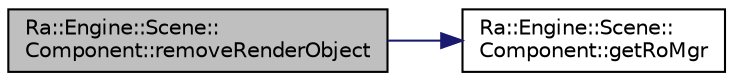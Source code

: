digraph "Ra::Engine::Scene::Component::removeRenderObject"
{
 // INTERACTIVE_SVG=YES
 // LATEX_PDF_SIZE
  edge [fontname="Helvetica",fontsize="10",labelfontname="Helvetica",labelfontsize="10"];
  node [fontname="Helvetica",fontsize="10",shape=record];
  rankdir="LR";
  Node1 [label="Ra::Engine::Scene::\lComponent::removeRenderObject",height=0.2,width=0.4,color="black", fillcolor="grey75", style="filled", fontcolor="black",tooltip="Remove the render object from the component."];
  Node1 -> Node2 [color="midnightblue",fontsize="10",style="solid",fontname="Helvetica"];
  Node2 [label="Ra::Engine::Scene::\lComponent::getRoMgr",height=0.2,width=0.4,color="black", fillcolor="white", style="filled",URL="$classRa_1_1Engine_1_1Scene_1_1Component.html#a32a4bfb4e9b24644d680db3852099ff3",tooltip="Shortcut to access the render object manager."];
}

